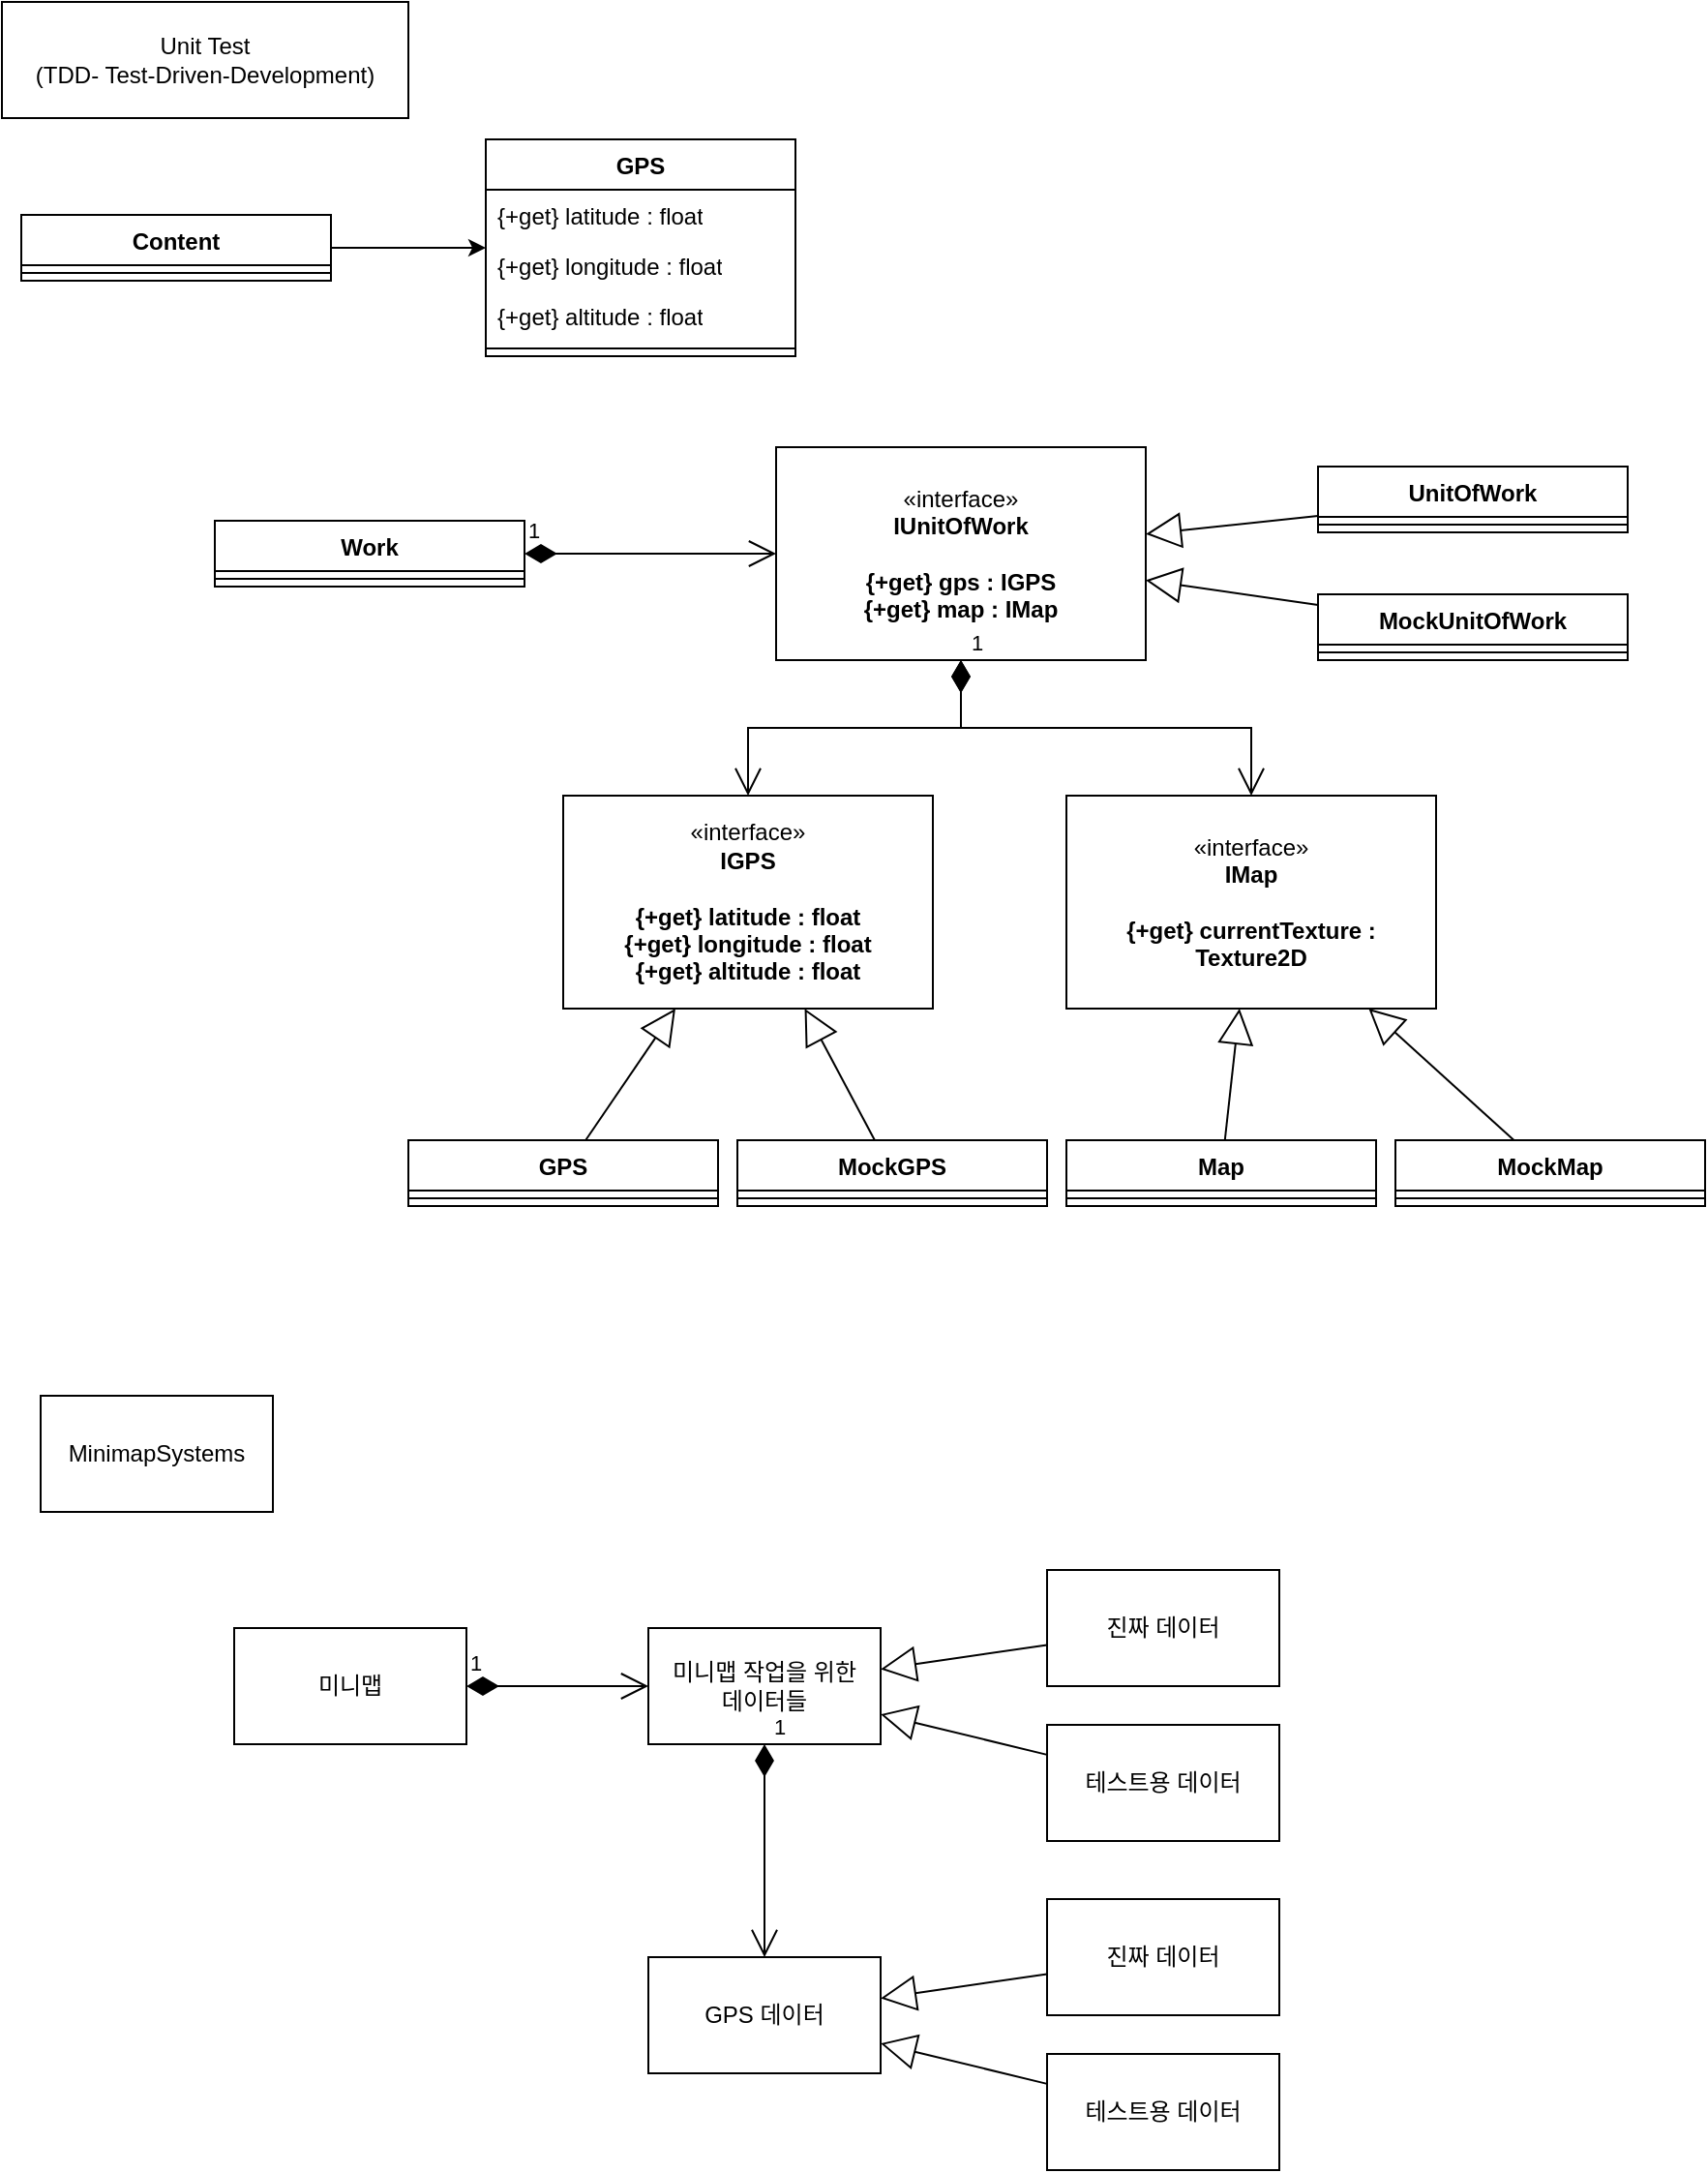 <mxfile version="24.8.3">
  <diagram id="C5RBs43oDa-KdzZeNtuy" name="Page-1">
    <mxGraphModel dx="989" dy="538" grid="1" gridSize="10" guides="1" tooltips="1" connect="1" arrows="1" fold="1" page="1" pageScale="1" pageWidth="827" pageHeight="1169" math="0" shadow="0">
      <root>
        <mxCell id="WIyWlLk6GJQsqaUBKTNV-0" />
        <mxCell id="WIyWlLk6GJQsqaUBKTNV-1" parent="WIyWlLk6GJQsqaUBKTNV-0" />
        <mxCell id="NJp4naAfaw4Z10rNdNVm-0" value="Unit Test&lt;div&gt;(TDD- Test-Driven-Development)&lt;/div&gt;" style="rounded=0;whiteSpace=wrap;html=1;" vertex="1" parent="WIyWlLk6GJQsqaUBKTNV-1">
          <mxGeometry x="20" y="10" width="210" height="60" as="geometry" />
        </mxCell>
        <mxCell id="NJp4naAfaw4Z10rNdNVm-9" style="edgeStyle=orthogonalEdgeStyle;rounded=0;orthogonalLoop=1;jettySize=auto;html=1;" edge="1" parent="WIyWlLk6GJQsqaUBKTNV-1" source="NJp4naAfaw4Z10rNdNVm-1" target="NJp4naAfaw4Z10rNdNVm-5">
          <mxGeometry relative="1" as="geometry" />
        </mxCell>
        <mxCell id="NJp4naAfaw4Z10rNdNVm-1" value="Content" style="swimlane;fontStyle=1;align=center;verticalAlign=top;childLayout=stackLayout;horizontal=1;startSize=26;horizontalStack=0;resizeParent=1;resizeParentMax=0;resizeLast=0;collapsible=1;marginBottom=0;whiteSpace=wrap;html=1;" vertex="1" parent="WIyWlLk6GJQsqaUBKTNV-1">
          <mxGeometry x="30" y="120" width="160" height="34" as="geometry" />
        </mxCell>
        <mxCell id="NJp4naAfaw4Z10rNdNVm-3" value="" style="line;strokeWidth=1;fillColor=none;align=left;verticalAlign=middle;spacingTop=-1;spacingLeft=3;spacingRight=3;rotatable=0;labelPosition=right;points=[];portConstraint=eastwest;strokeColor=inherit;" vertex="1" parent="NJp4naAfaw4Z10rNdNVm-1">
          <mxGeometry y="26" width="160" height="8" as="geometry" />
        </mxCell>
        <mxCell id="NJp4naAfaw4Z10rNdNVm-5" value="GPS" style="swimlane;fontStyle=1;align=center;verticalAlign=top;childLayout=stackLayout;horizontal=1;startSize=26;horizontalStack=0;resizeParent=1;resizeParentMax=0;resizeLast=0;collapsible=1;marginBottom=0;whiteSpace=wrap;html=1;" vertex="1" parent="WIyWlLk6GJQsqaUBKTNV-1">
          <mxGeometry x="270" y="81" width="160" height="112" as="geometry" />
        </mxCell>
        <mxCell id="NJp4naAfaw4Z10rNdNVm-6" value="{+get} latitude : float" style="text;strokeColor=none;fillColor=none;align=left;verticalAlign=top;spacingLeft=4;spacingRight=4;overflow=hidden;rotatable=0;points=[[0,0.5],[1,0.5]];portConstraint=eastwest;whiteSpace=wrap;html=1;" vertex="1" parent="NJp4naAfaw4Z10rNdNVm-5">
          <mxGeometry y="26" width="160" height="26" as="geometry" />
        </mxCell>
        <mxCell id="NJp4naAfaw4Z10rNdNVm-10" value="{+get} longitude : float" style="text;strokeColor=none;fillColor=none;align=left;verticalAlign=top;spacingLeft=4;spacingRight=4;overflow=hidden;rotatable=0;points=[[0,0.5],[1,0.5]];portConstraint=eastwest;whiteSpace=wrap;html=1;" vertex="1" parent="NJp4naAfaw4Z10rNdNVm-5">
          <mxGeometry y="52" width="160" height="26" as="geometry" />
        </mxCell>
        <mxCell id="NJp4naAfaw4Z10rNdNVm-11" value="{+get} altitude : float" style="text;strokeColor=none;fillColor=none;align=left;verticalAlign=top;spacingLeft=4;spacingRight=4;overflow=hidden;rotatable=0;points=[[0,0.5],[1,0.5]];portConstraint=eastwest;whiteSpace=wrap;html=1;" vertex="1" parent="NJp4naAfaw4Z10rNdNVm-5">
          <mxGeometry y="78" width="160" height="26" as="geometry" />
        </mxCell>
        <mxCell id="NJp4naAfaw4Z10rNdNVm-7" value="" style="line;strokeWidth=1;fillColor=none;align=left;verticalAlign=middle;spacingTop=-1;spacingLeft=3;spacingRight=3;rotatable=0;labelPosition=right;points=[];portConstraint=eastwest;strokeColor=inherit;" vertex="1" parent="NJp4naAfaw4Z10rNdNVm-5">
          <mxGeometry y="104" width="160" height="8" as="geometry" />
        </mxCell>
        <mxCell id="NJp4naAfaw4Z10rNdNVm-13" value="Work" style="swimlane;fontStyle=1;align=center;verticalAlign=top;childLayout=stackLayout;horizontal=1;startSize=26;horizontalStack=0;resizeParent=1;resizeParentMax=0;resizeLast=0;collapsible=1;marginBottom=0;whiteSpace=wrap;html=1;" vertex="1" parent="WIyWlLk6GJQsqaUBKTNV-1">
          <mxGeometry x="130" y="278" width="160" height="34" as="geometry" />
        </mxCell>
        <mxCell id="NJp4naAfaw4Z10rNdNVm-14" value="" style="line;strokeWidth=1;fillColor=none;align=left;verticalAlign=middle;spacingTop=-1;spacingLeft=3;spacingRight=3;rotatable=0;labelPosition=right;points=[];portConstraint=eastwest;strokeColor=inherit;" vertex="1" parent="NJp4naAfaw4Z10rNdNVm-13">
          <mxGeometry y="26" width="160" height="8" as="geometry" />
        </mxCell>
        <mxCell id="NJp4naAfaw4Z10rNdNVm-15" value="GPS" style="swimlane;fontStyle=1;align=center;verticalAlign=top;childLayout=stackLayout;horizontal=1;startSize=26;horizontalStack=0;resizeParent=1;resizeParentMax=0;resizeLast=0;collapsible=1;marginBottom=0;whiteSpace=wrap;html=1;" vertex="1" parent="WIyWlLk6GJQsqaUBKTNV-1">
          <mxGeometry x="230" y="598" width="160" height="34" as="geometry" />
        </mxCell>
        <mxCell id="NJp4naAfaw4Z10rNdNVm-19" value="" style="line;strokeWidth=1;fillColor=none;align=left;verticalAlign=middle;spacingTop=-1;spacingLeft=3;spacingRight=3;rotatable=0;labelPosition=right;points=[];portConstraint=eastwest;strokeColor=inherit;" vertex="1" parent="NJp4naAfaw4Z10rNdNVm-15">
          <mxGeometry y="26" width="160" height="8" as="geometry" />
        </mxCell>
        <mxCell id="NJp4naAfaw4Z10rNdNVm-20" value="MockGPS" style="swimlane;fontStyle=1;align=center;verticalAlign=top;childLayout=stackLayout;horizontal=1;startSize=26;horizontalStack=0;resizeParent=1;resizeParentMax=0;resizeLast=0;collapsible=1;marginBottom=0;whiteSpace=wrap;html=1;" vertex="1" parent="WIyWlLk6GJQsqaUBKTNV-1">
          <mxGeometry x="400" y="598" width="160" height="34" as="geometry" />
        </mxCell>
        <mxCell id="NJp4naAfaw4Z10rNdNVm-24" value="" style="line;strokeWidth=1;fillColor=none;align=left;verticalAlign=middle;spacingTop=-1;spacingLeft=3;spacingRight=3;rotatable=0;labelPosition=right;points=[];portConstraint=eastwest;strokeColor=inherit;" vertex="1" parent="NJp4naAfaw4Z10rNdNVm-20">
          <mxGeometry y="26" width="160" height="8" as="geometry" />
        </mxCell>
        <mxCell id="NJp4naAfaw4Z10rNdNVm-27" value="«interface»&lt;br&gt;&lt;b&gt;IGPS&lt;/b&gt;&lt;div&gt;&lt;b&gt;&lt;br&gt;&lt;/b&gt;&lt;/div&gt;&lt;div&gt;&lt;b&gt;{+get} latitude : float&lt;/b&gt;&lt;/div&gt;&lt;div&gt;&lt;b&gt;{+get} longitude : float&lt;/b&gt;&lt;/div&gt;&lt;div&gt;&lt;b&gt;{+get} altitude : float&lt;/b&gt;&lt;/div&gt;" style="html=1;whiteSpace=wrap;" vertex="1" parent="WIyWlLk6GJQsqaUBKTNV-1">
          <mxGeometry x="310" y="420" width="191" height="110" as="geometry" />
        </mxCell>
        <mxCell id="NJp4naAfaw4Z10rNdNVm-28" value="" style="endArrow=block;endSize=16;endFill=0;html=1;rounded=0;" edge="1" parent="WIyWlLk6GJQsqaUBKTNV-1" source="NJp4naAfaw4Z10rNdNVm-15" target="NJp4naAfaw4Z10rNdNVm-27">
          <mxGeometry width="160" relative="1" as="geometry">
            <mxPoint x="380" y="600" as="sourcePoint" />
            <mxPoint x="540" y="600" as="targetPoint" />
          </mxGeometry>
        </mxCell>
        <mxCell id="NJp4naAfaw4Z10rNdNVm-29" value="" style="endArrow=block;endSize=16;endFill=0;html=1;rounded=0;" edge="1" parent="WIyWlLk6GJQsqaUBKTNV-1" source="NJp4naAfaw4Z10rNdNVm-20" target="NJp4naAfaw4Z10rNdNVm-27">
          <mxGeometry width="160" relative="1" as="geometry">
            <mxPoint x="475" y="710" as="sourcePoint" />
            <mxPoint x="527" y="650" as="targetPoint" />
          </mxGeometry>
        </mxCell>
        <mxCell id="NJp4naAfaw4Z10rNdNVm-30" value="UnitOfWork" style="swimlane;fontStyle=1;align=center;verticalAlign=top;childLayout=stackLayout;horizontal=1;startSize=26;horizontalStack=0;resizeParent=1;resizeParentMax=0;resizeLast=0;collapsible=1;marginBottom=0;whiteSpace=wrap;html=1;" vertex="1" parent="WIyWlLk6GJQsqaUBKTNV-1">
          <mxGeometry x="700" y="250" width="160" height="34" as="geometry" />
        </mxCell>
        <mxCell id="NJp4naAfaw4Z10rNdNVm-32" value="" style="line;strokeWidth=1;fillColor=none;align=left;verticalAlign=middle;spacingTop=-1;spacingLeft=3;spacingRight=3;rotatable=0;labelPosition=right;points=[];portConstraint=eastwest;strokeColor=inherit;" vertex="1" parent="NJp4naAfaw4Z10rNdNVm-30">
          <mxGeometry y="26" width="160" height="8" as="geometry" />
        </mxCell>
        <mxCell id="NJp4naAfaw4Z10rNdNVm-38" value="MockUnitOfWork" style="swimlane;fontStyle=1;align=center;verticalAlign=top;childLayout=stackLayout;horizontal=1;startSize=26;horizontalStack=0;resizeParent=1;resizeParentMax=0;resizeLast=0;collapsible=1;marginBottom=0;whiteSpace=wrap;html=1;" vertex="1" parent="WIyWlLk6GJQsqaUBKTNV-1">
          <mxGeometry x="700" y="316" width="160" height="34" as="geometry" />
        </mxCell>
        <mxCell id="NJp4naAfaw4Z10rNdNVm-41" value="" style="line;strokeWidth=1;fillColor=none;align=left;verticalAlign=middle;spacingTop=-1;spacingLeft=3;spacingRight=3;rotatable=0;labelPosition=right;points=[];portConstraint=eastwest;strokeColor=inherit;" vertex="1" parent="NJp4naAfaw4Z10rNdNVm-38">
          <mxGeometry y="26" width="160" height="8" as="geometry" />
        </mxCell>
        <mxCell id="NJp4naAfaw4Z10rNdNVm-42" value="«interface»&lt;br&gt;&lt;b&gt;IUnitOfWork&lt;/b&gt;&lt;div&gt;&lt;b&gt;&lt;br&gt;&lt;/b&gt;&lt;/div&gt;&lt;div&gt;&lt;b&gt;{+get} gps : IGPS&lt;/b&gt;&lt;/div&gt;&lt;div&gt;&lt;b&gt;{+get} map : IMap&lt;/b&gt;&lt;/div&gt;" style="html=1;whiteSpace=wrap;" vertex="1" parent="WIyWlLk6GJQsqaUBKTNV-1">
          <mxGeometry x="420" y="240" width="191" height="110" as="geometry" />
        </mxCell>
        <mxCell id="NJp4naAfaw4Z10rNdNVm-43" value="" style="endArrow=block;endSize=16;endFill=0;html=1;rounded=0;" edge="1" parent="WIyWlLk6GJQsqaUBKTNV-1" source="NJp4naAfaw4Z10rNdNVm-30" target="NJp4naAfaw4Z10rNdNVm-42">
          <mxGeometry width="160" relative="1" as="geometry">
            <mxPoint x="492" y="760" as="sourcePoint" />
            <mxPoint x="536" y="700" as="targetPoint" />
          </mxGeometry>
        </mxCell>
        <mxCell id="NJp4naAfaw4Z10rNdNVm-44" value="" style="endArrow=block;endSize=16;endFill=0;html=1;rounded=0;" edge="1" parent="WIyWlLk6GJQsqaUBKTNV-1" source="NJp4naAfaw4Z10rNdNVm-38" target="NJp4naAfaw4Z10rNdNVm-42">
          <mxGeometry width="160" relative="1" as="geometry">
            <mxPoint x="439" y="400" as="sourcePoint" />
            <mxPoint x="476" y="360" as="targetPoint" />
          </mxGeometry>
        </mxCell>
        <mxCell id="NJp4naAfaw4Z10rNdNVm-45" value="1" style="endArrow=open;html=1;endSize=12;startArrow=diamondThin;startSize=14;startFill=1;edgeStyle=orthogonalEdgeStyle;align=left;verticalAlign=bottom;rounded=0;" edge="1" parent="WIyWlLk6GJQsqaUBKTNV-1" source="NJp4naAfaw4Z10rNdNVm-42" target="NJp4naAfaw4Z10rNdNVm-27">
          <mxGeometry x="-1" y="3" relative="1" as="geometry">
            <mxPoint x="400" y="490" as="sourcePoint" />
            <mxPoint x="560" y="490" as="targetPoint" />
          </mxGeometry>
        </mxCell>
        <mxCell id="NJp4naAfaw4Z10rNdNVm-52" value="Map" style="swimlane;fontStyle=1;align=center;verticalAlign=top;childLayout=stackLayout;horizontal=1;startSize=26;horizontalStack=0;resizeParent=1;resizeParentMax=0;resizeLast=0;collapsible=1;marginBottom=0;whiteSpace=wrap;html=1;" vertex="1" parent="WIyWlLk6GJQsqaUBKTNV-1">
          <mxGeometry x="570" y="598" width="160" height="34" as="geometry" />
        </mxCell>
        <mxCell id="NJp4naAfaw4Z10rNdNVm-53" value="" style="line;strokeWidth=1;fillColor=none;align=left;verticalAlign=middle;spacingTop=-1;spacingLeft=3;spacingRight=3;rotatable=0;labelPosition=right;points=[];portConstraint=eastwest;strokeColor=inherit;" vertex="1" parent="NJp4naAfaw4Z10rNdNVm-52">
          <mxGeometry y="26" width="160" height="8" as="geometry" />
        </mxCell>
        <mxCell id="NJp4naAfaw4Z10rNdNVm-54" value="MockMap" style="swimlane;fontStyle=1;align=center;verticalAlign=top;childLayout=stackLayout;horizontal=1;startSize=26;horizontalStack=0;resizeParent=1;resizeParentMax=0;resizeLast=0;collapsible=1;marginBottom=0;whiteSpace=wrap;html=1;" vertex="1" parent="WIyWlLk6GJQsqaUBKTNV-1">
          <mxGeometry x="740" y="598" width="160" height="34" as="geometry" />
        </mxCell>
        <mxCell id="NJp4naAfaw4Z10rNdNVm-55" value="" style="line;strokeWidth=1;fillColor=none;align=left;verticalAlign=middle;spacingTop=-1;spacingLeft=3;spacingRight=3;rotatable=0;labelPosition=right;points=[];portConstraint=eastwest;strokeColor=inherit;" vertex="1" parent="NJp4naAfaw4Z10rNdNVm-54">
          <mxGeometry y="26" width="160" height="8" as="geometry" />
        </mxCell>
        <mxCell id="NJp4naAfaw4Z10rNdNVm-56" value="«interface»&lt;br&gt;&lt;b&gt;IMap&lt;/b&gt;&lt;div&gt;&lt;b&gt;&lt;br&gt;&lt;/b&gt;&lt;/div&gt;&lt;div&gt;&lt;b&gt;{+get} currentTexture : Texture2D&lt;/b&gt;&lt;/div&gt;" style="html=1;whiteSpace=wrap;" vertex="1" parent="WIyWlLk6GJQsqaUBKTNV-1">
          <mxGeometry x="570" y="420" width="191" height="110" as="geometry" />
        </mxCell>
        <mxCell id="NJp4naAfaw4Z10rNdNVm-57" value="" style="endArrow=block;endSize=16;endFill=0;html=1;rounded=0;" edge="1" parent="WIyWlLk6GJQsqaUBKTNV-1" source="NJp4naAfaw4Z10rNdNVm-52" target="NJp4naAfaw4Z10rNdNVm-56">
          <mxGeometry width="160" relative="1" as="geometry">
            <mxPoint x="380" y="740" as="sourcePoint" />
            <mxPoint x="540" y="740" as="targetPoint" />
          </mxGeometry>
        </mxCell>
        <mxCell id="NJp4naAfaw4Z10rNdNVm-58" value="" style="endArrow=block;endSize=16;endFill=0;html=1;rounded=0;" edge="1" parent="WIyWlLk6GJQsqaUBKTNV-1" source="NJp4naAfaw4Z10rNdNVm-54" target="NJp4naAfaw4Z10rNdNVm-56">
          <mxGeometry width="160" relative="1" as="geometry">
            <mxPoint x="475" y="850" as="sourcePoint" />
            <mxPoint x="527" y="790" as="targetPoint" />
          </mxGeometry>
        </mxCell>
        <mxCell id="NJp4naAfaw4Z10rNdNVm-59" value="1" style="endArrow=open;html=1;endSize=12;startArrow=diamondThin;startSize=14;startFill=1;edgeStyle=orthogonalEdgeStyle;align=left;verticalAlign=bottom;rounded=0;" edge="1" parent="WIyWlLk6GJQsqaUBKTNV-1" source="NJp4naAfaw4Z10rNdNVm-42" target="NJp4naAfaw4Z10rNdNVm-56">
          <mxGeometry x="-1" y="3" relative="1" as="geometry">
            <mxPoint x="526" y="360" as="sourcePoint" />
            <mxPoint x="526" y="430" as="targetPoint" />
          </mxGeometry>
        </mxCell>
        <mxCell id="NJp4naAfaw4Z10rNdNVm-60" value="MinimapSystems" style="rounded=0;whiteSpace=wrap;html=1;" vertex="1" parent="WIyWlLk6GJQsqaUBKTNV-1">
          <mxGeometry x="40" y="730" width="120" height="60" as="geometry" />
        </mxCell>
        <mxCell id="NJp4naAfaw4Z10rNdNVm-61" value="미니맵" style="rounded=0;whiteSpace=wrap;html=1;" vertex="1" parent="WIyWlLk6GJQsqaUBKTNV-1">
          <mxGeometry x="140" y="850" width="120" height="60" as="geometry" />
        </mxCell>
        <mxCell id="NJp4naAfaw4Z10rNdNVm-62" value="미니맵 작업을 위한&lt;div&gt;데이터들&lt;/div&gt;" style="rounded=0;whiteSpace=wrap;html=1;" vertex="1" parent="WIyWlLk6GJQsqaUBKTNV-1">
          <mxGeometry x="354" y="850" width="120" height="60" as="geometry" />
        </mxCell>
        <mxCell id="NJp4naAfaw4Z10rNdNVm-64" value="진짜 데이터" style="rounded=0;whiteSpace=wrap;html=1;" vertex="1" parent="WIyWlLk6GJQsqaUBKTNV-1">
          <mxGeometry x="560" y="820" width="120" height="60" as="geometry" />
        </mxCell>
        <mxCell id="NJp4naAfaw4Z10rNdNVm-65" value="테스트용 데이터" style="rounded=0;whiteSpace=wrap;html=1;" vertex="1" parent="WIyWlLk6GJQsqaUBKTNV-1">
          <mxGeometry x="560" y="900" width="120" height="60" as="geometry" />
        </mxCell>
        <mxCell id="NJp4naAfaw4Z10rNdNVm-66" value="" style="endArrow=block;endSize=16;endFill=0;html=1;rounded=0;" edge="1" parent="WIyWlLk6GJQsqaUBKTNV-1" source="NJp4naAfaw4Z10rNdNVm-64" target="NJp4naAfaw4Z10rNdNVm-62">
          <mxGeometry width="160" relative="1" as="geometry">
            <mxPoint x="370" y="950" as="sourcePoint" />
            <mxPoint x="530" y="950" as="targetPoint" />
          </mxGeometry>
        </mxCell>
        <mxCell id="NJp4naAfaw4Z10rNdNVm-67" value="" style="endArrow=block;endSize=16;endFill=0;html=1;rounded=0;" edge="1" parent="WIyWlLk6GJQsqaUBKTNV-1" source="NJp4naAfaw4Z10rNdNVm-65" target="NJp4naAfaw4Z10rNdNVm-62">
          <mxGeometry width="160" relative="1" as="geometry">
            <mxPoint x="570" y="869" as="sourcePoint" />
            <mxPoint x="484" y="881" as="targetPoint" />
          </mxGeometry>
        </mxCell>
        <mxCell id="NJp4naAfaw4Z10rNdNVm-68" value="GPS 데이터" style="rounded=0;whiteSpace=wrap;html=1;" vertex="1" parent="WIyWlLk6GJQsqaUBKTNV-1">
          <mxGeometry x="354" y="1020" width="120" height="60" as="geometry" />
        </mxCell>
        <mxCell id="NJp4naAfaw4Z10rNdNVm-69" value="1" style="endArrow=open;html=1;endSize=12;startArrow=diamondThin;startSize=14;startFill=1;edgeStyle=orthogonalEdgeStyle;align=left;verticalAlign=bottom;rounded=0;" edge="1" parent="WIyWlLk6GJQsqaUBKTNV-1" source="NJp4naAfaw4Z10rNdNVm-62" target="NJp4naAfaw4Z10rNdNVm-68">
          <mxGeometry x="-1" y="3" relative="1" as="geometry">
            <mxPoint x="370" y="950" as="sourcePoint" />
            <mxPoint x="530" y="950" as="targetPoint" />
          </mxGeometry>
        </mxCell>
        <mxCell id="NJp4naAfaw4Z10rNdNVm-70" value="1" style="endArrow=open;html=1;endSize=12;startArrow=diamondThin;startSize=14;startFill=1;edgeStyle=orthogonalEdgeStyle;align=left;verticalAlign=bottom;rounded=0;" edge="1" parent="WIyWlLk6GJQsqaUBKTNV-1" source="NJp4naAfaw4Z10rNdNVm-13" target="NJp4naAfaw4Z10rNdNVm-42">
          <mxGeometry x="-1" y="3" relative="1" as="geometry">
            <mxPoint x="525" y="360" as="sourcePoint" />
            <mxPoint x="675" y="430" as="targetPoint" />
          </mxGeometry>
        </mxCell>
        <mxCell id="NJp4naAfaw4Z10rNdNVm-71" value="1" style="endArrow=open;html=1;endSize=12;startArrow=diamondThin;startSize=14;startFill=1;edgeStyle=orthogonalEdgeStyle;align=left;verticalAlign=bottom;rounded=0;" edge="1" parent="WIyWlLk6GJQsqaUBKTNV-1" source="NJp4naAfaw4Z10rNdNVm-61" target="NJp4naAfaw4Z10rNdNVm-62">
          <mxGeometry x="-1" y="3" relative="1" as="geometry">
            <mxPoint x="424" y="920" as="sourcePoint" />
            <mxPoint x="424" y="1030" as="targetPoint" />
          </mxGeometry>
        </mxCell>
        <mxCell id="NJp4naAfaw4Z10rNdNVm-73" value="진짜 데이터" style="rounded=0;whiteSpace=wrap;html=1;" vertex="1" parent="WIyWlLk6GJQsqaUBKTNV-1">
          <mxGeometry x="560" y="990" width="120" height="60" as="geometry" />
        </mxCell>
        <mxCell id="NJp4naAfaw4Z10rNdNVm-74" value="테스트용 데이터" style="rounded=0;whiteSpace=wrap;html=1;" vertex="1" parent="WIyWlLk6GJQsqaUBKTNV-1">
          <mxGeometry x="560" y="1070" width="120" height="60" as="geometry" />
        </mxCell>
        <mxCell id="NJp4naAfaw4Z10rNdNVm-75" value="" style="endArrow=block;endSize=16;endFill=0;html=1;rounded=0;" edge="1" parent="WIyWlLk6GJQsqaUBKTNV-1" source="NJp4naAfaw4Z10rNdNVm-73" target="NJp4naAfaw4Z10rNdNVm-68">
          <mxGeometry width="160" relative="1" as="geometry">
            <mxPoint x="570" y="925" as="sourcePoint" />
            <mxPoint x="484" y="905" as="targetPoint" />
          </mxGeometry>
        </mxCell>
        <mxCell id="NJp4naAfaw4Z10rNdNVm-76" value="" style="endArrow=block;endSize=16;endFill=0;html=1;rounded=0;" edge="1" parent="WIyWlLk6GJQsqaUBKTNV-1" source="NJp4naAfaw4Z10rNdNVm-74" target="NJp4naAfaw4Z10rNdNVm-68">
          <mxGeometry width="160" relative="1" as="geometry">
            <mxPoint x="570" y="1039" as="sourcePoint" />
            <mxPoint x="484" y="1051" as="targetPoint" />
          </mxGeometry>
        </mxCell>
      </root>
    </mxGraphModel>
  </diagram>
</mxfile>
